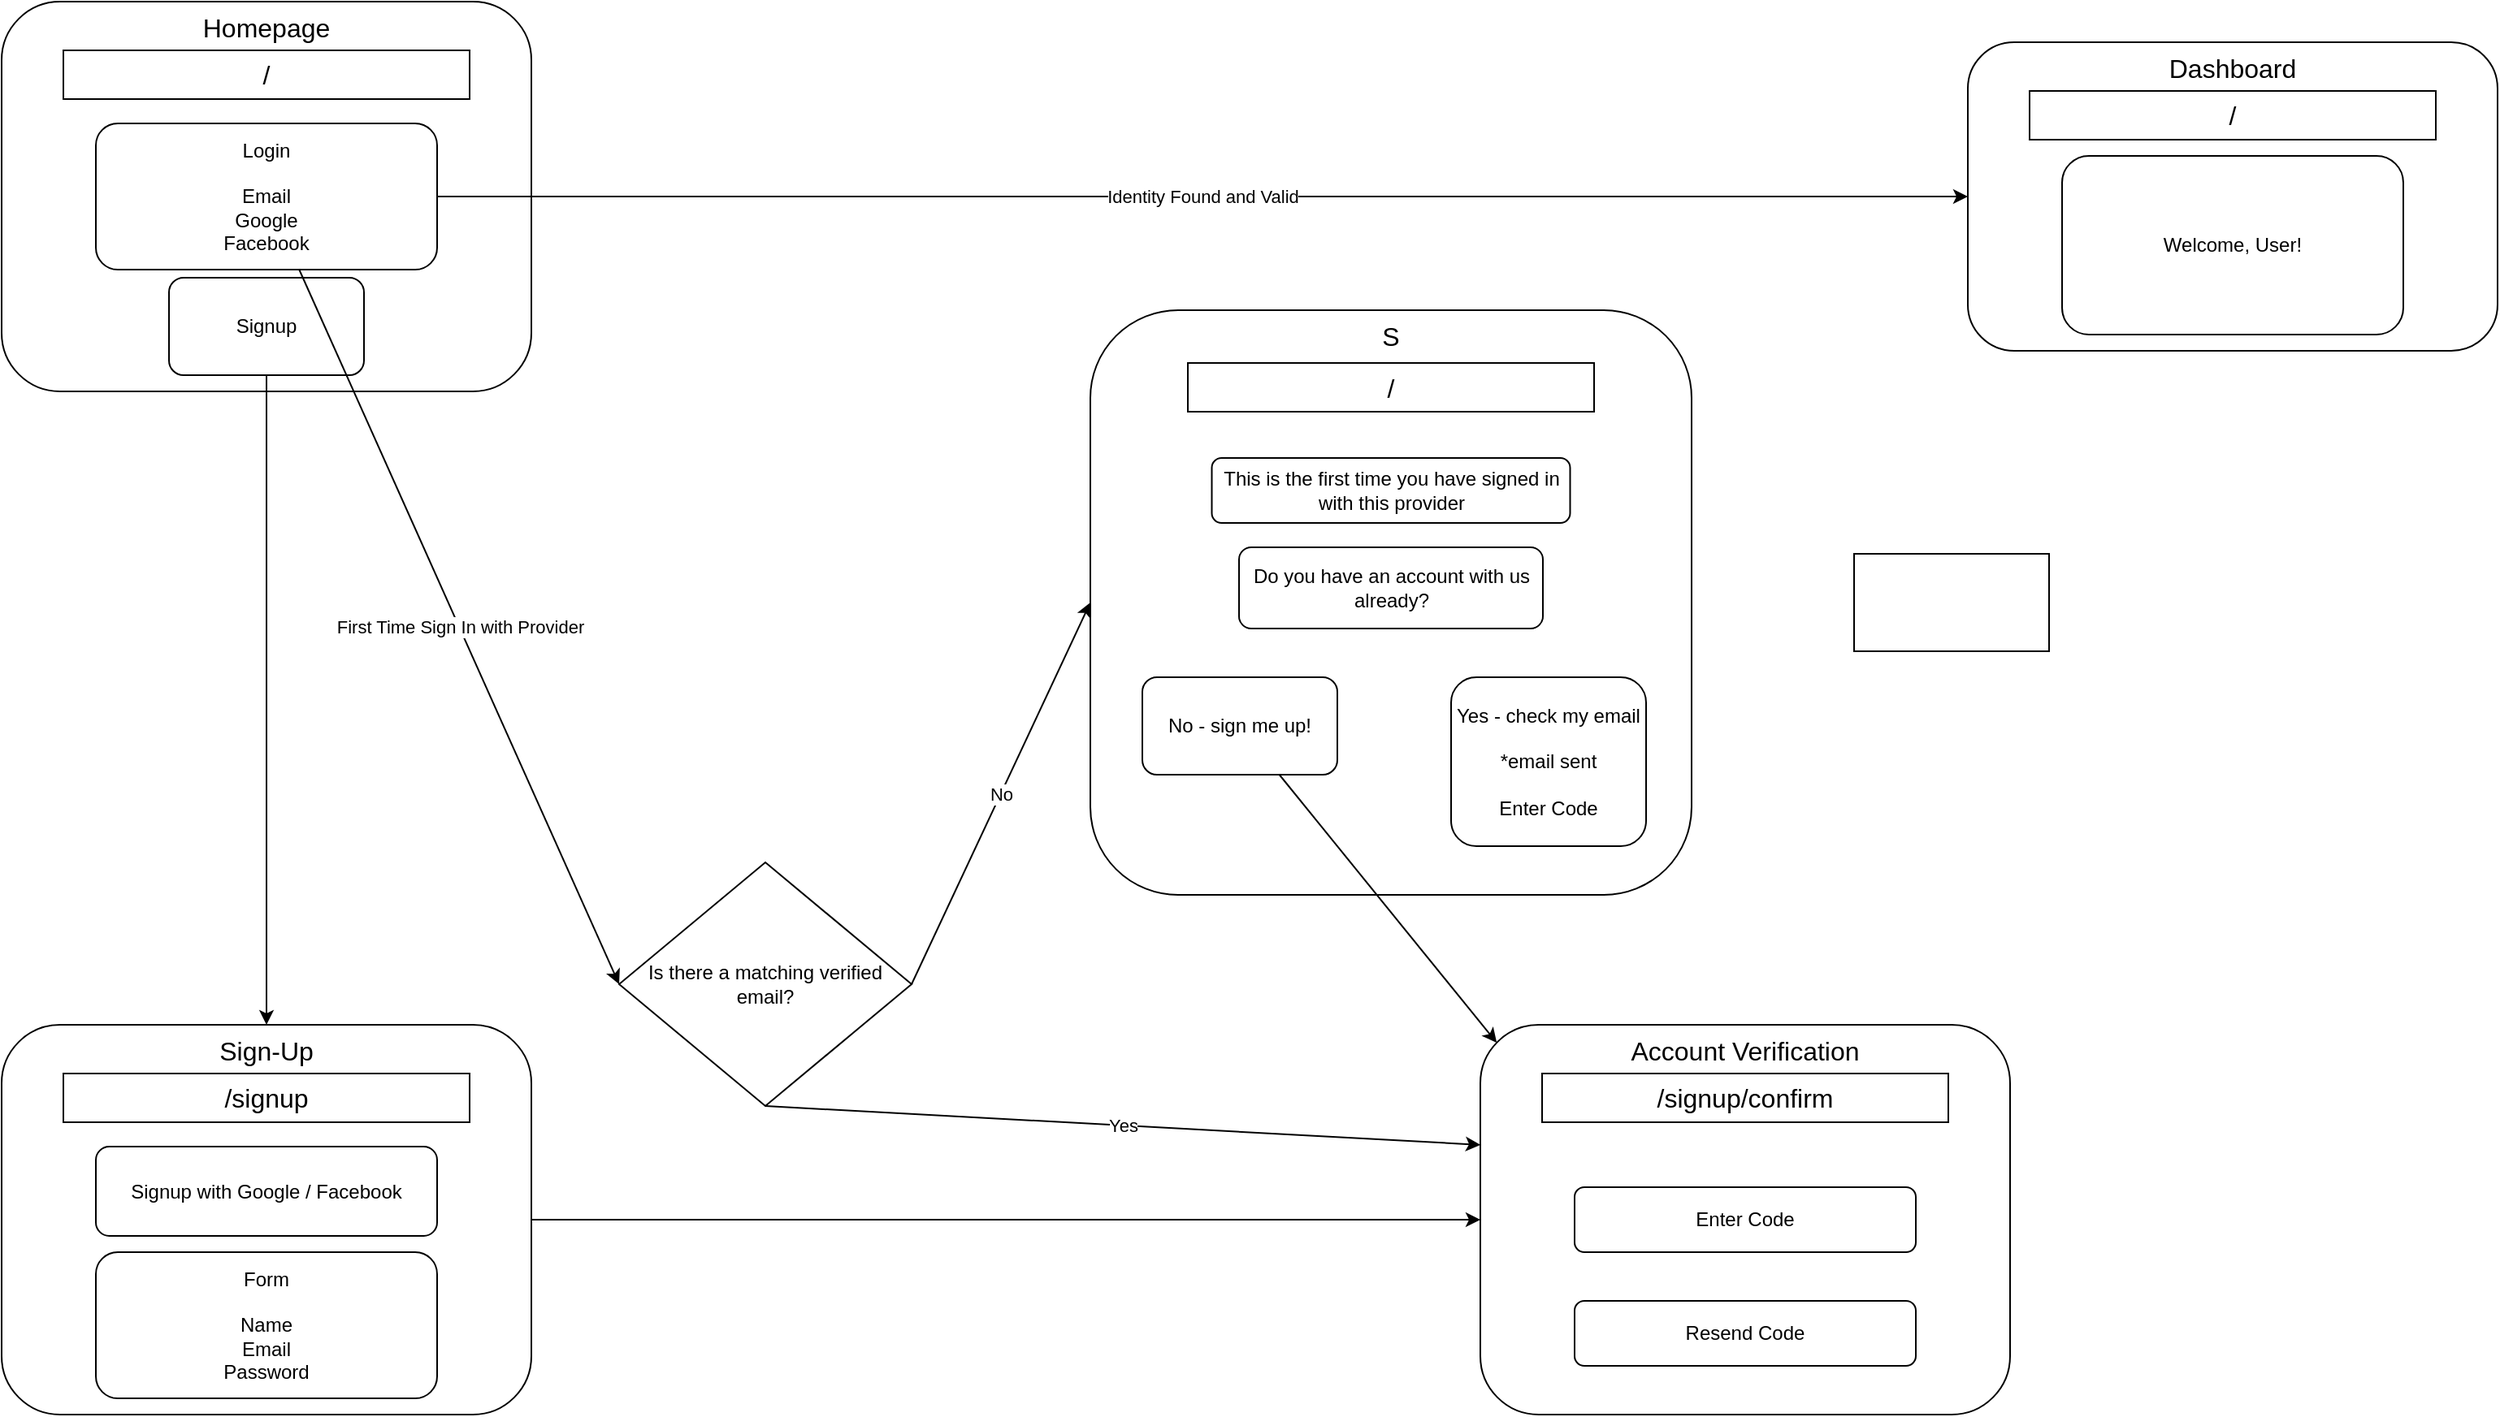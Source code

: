 <mxfile>
    <diagram id="qoqI1eCOlS6MK_xCDPAB" name="Auth Flow">
        <mxGraphModel dx="2597" dy="758" grid="1" gridSize="10" guides="1" tooltips="1" connect="1" arrows="1" fold="1" page="1" pageScale="1" pageWidth="827" pageHeight="1169" math="0" shadow="0">
            <root>
                <mxCell id="0"/>
                <mxCell id="1" parent="0"/>
                <mxCell id="7" value="" style="group" parent="1" vertex="1" connectable="0">
                    <mxGeometry x="40" y="160" width="326" height="240" as="geometry"/>
                </mxCell>
                <mxCell id="2" value="Homepage" style="rounded=1;whiteSpace=wrap;html=1;verticalAlign=top;fontSize=16;" parent="7" vertex="1">
                    <mxGeometry width="326" height="240" as="geometry"/>
                </mxCell>
                <mxCell id="3" value="/" style="rounded=0;whiteSpace=wrap;html=1;fontSize=16;" parent="7" vertex="1">
                    <mxGeometry x="38" y="30" width="250" height="30" as="geometry"/>
                </mxCell>
                <mxCell id="5" value="Login&lt;br&gt;&lt;br&gt;Email&lt;br&gt;Google&lt;br&gt;Facebook" style="rounded=1;whiteSpace=wrap;html=1;" parent="7" vertex="1">
                    <mxGeometry x="58" y="75" width="210" height="90" as="geometry"/>
                </mxCell>
                <mxCell id="6" value="Signup" style="rounded=1;whiteSpace=wrap;html=1;" parent="7" vertex="1">
                    <mxGeometry x="103" y="170" width="120" height="60" as="geometry"/>
                </mxCell>
                <mxCell id="8" value="" style="group" parent="1" vertex="1" connectable="0">
                    <mxGeometry x="40" y="790" width="326" height="240" as="geometry"/>
                </mxCell>
                <mxCell id="9" value="Sign-Up" style="rounded=1;whiteSpace=wrap;html=1;verticalAlign=top;fontSize=16;" parent="8" vertex="1">
                    <mxGeometry width="326" height="240" as="geometry"/>
                </mxCell>
                <mxCell id="10" value="/signup" style="rounded=0;whiteSpace=wrap;html=1;fontSize=16;" parent="8" vertex="1">
                    <mxGeometry x="38" y="30" width="250" height="30" as="geometry"/>
                </mxCell>
                <mxCell id="11" value="Form&lt;br&gt;&lt;br&gt;Name&lt;br&gt;Email&lt;br&gt;Password" style="rounded=1;whiteSpace=wrap;html=1;" parent="8" vertex="1">
                    <mxGeometry x="58" y="140" width="210" height="90" as="geometry"/>
                </mxCell>
                <mxCell id="13" value="Signup with Google / Facebook" style="rounded=1;whiteSpace=wrap;html=1;" parent="8" vertex="1">
                    <mxGeometry x="58" y="75" width="210" height="55" as="geometry"/>
                </mxCell>
                <mxCell id="19" value="Identity Found and Valid" style="endArrow=classic;html=1;exitX=1;exitY=0.5;exitDx=0;exitDy=0;" parent="1" source="5" target="15" edge="1">
                    <mxGeometry width="50" height="50" relative="1" as="geometry">
                        <mxPoint x="1210" y="550" as="sourcePoint"/>
                        <mxPoint x="1260" y="500" as="targetPoint"/>
                    </mxGeometry>
                </mxCell>
                <mxCell id="20" style="edgeStyle=none;html=1;entryX=0.5;entryY=0;entryDx=0;entryDy=0;" parent="1" source="6" target="9" edge="1">
                    <mxGeometry relative="1" as="geometry">
                        <mxPoint x="430" y="560" as="targetPoint"/>
                    </mxGeometry>
                </mxCell>
                <mxCell id="28" value="First Time Sign In with Provider" style="edgeStyle=none;html=1;entryX=0;entryY=0.5;entryDx=0;entryDy=0;" parent="1" source="5" target="29" edge="1">
                    <mxGeometry relative="1" as="geometry">
                        <mxPoint x="680" y="507.32" as="targetPoint"/>
                    </mxGeometry>
                </mxCell>
                <mxCell id="38" value="Yes" style="edgeStyle=none;html=1;entryX=0;entryY=0.308;entryDx=0;entryDy=0;entryPerimeter=0;exitX=0.5;exitY=1;exitDx=0;exitDy=0;" parent="1" source="29" target="31" edge="1">
                    <mxGeometry relative="1" as="geometry"/>
                </mxCell>
                <mxCell id="41" value="No" style="edgeStyle=none;html=1;entryX=0;entryY=0.5;entryDx=0;entryDy=0;exitX=1;exitY=0.5;exitDx=0;exitDy=0;" parent="1" source="29" target="42" edge="1">
                    <mxGeometry relative="1" as="geometry">
                        <mxPoint x="903" y="510" as="targetPoint"/>
                    </mxGeometry>
                </mxCell>
                <mxCell id="29" value="Is there a matching verified email?" style="rhombus;whiteSpace=wrap;html=1;" parent="1" vertex="1">
                    <mxGeometry x="420" y="690" width="180" height="150" as="geometry"/>
                </mxCell>
                <mxCell id="30" value="" style="group" parent="1" vertex="1" connectable="0">
                    <mxGeometry x="950" y="790" width="326" height="240" as="geometry"/>
                </mxCell>
                <mxCell id="31" value="Account Verification" style="rounded=1;whiteSpace=wrap;html=1;verticalAlign=top;fontSize=16;" parent="30" vertex="1">
                    <mxGeometry width="326" height="240" as="geometry"/>
                </mxCell>
                <mxCell id="32" value="/signup/confirm" style="rounded=0;whiteSpace=wrap;html=1;fontSize=16;" parent="30" vertex="1">
                    <mxGeometry x="38" y="30" width="250" height="30" as="geometry"/>
                </mxCell>
                <mxCell id="33" value="Enter Code" style="rounded=1;whiteSpace=wrap;html=1;" parent="30" vertex="1">
                    <mxGeometry x="58" y="100" width="210" height="40" as="geometry"/>
                </mxCell>
                <mxCell id="37" value="Resend Code" style="rounded=1;whiteSpace=wrap;html=1;" parent="30" vertex="1">
                    <mxGeometry x="58" y="170" width="210" height="40" as="geometry"/>
                </mxCell>
                <mxCell id="48" value="" style="group" parent="1" vertex="1" connectable="0">
                    <mxGeometry x="710" y="350" width="370" height="360" as="geometry"/>
                </mxCell>
                <mxCell id="42" value="S" style="rounded=1;whiteSpace=wrap;html=1;verticalAlign=top;fontSize=16;" parent="48" vertex="1">
                    <mxGeometry width="370" height="360" as="geometry"/>
                </mxCell>
                <mxCell id="43" value="Do you have an account with us already?" style="rounded=1;whiteSpace=wrap;html=1;" parent="48" vertex="1">
                    <mxGeometry x="91.5" y="146" width="187" height="50" as="geometry"/>
                </mxCell>
                <mxCell id="44" value="This is the first time you have signed in with this provider" style="rounded=1;whiteSpace=wrap;html=1;" parent="48" vertex="1">
                    <mxGeometry x="74.75" y="91" width="220.5" height="40" as="geometry"/>
                </mxCell>
                <mxCell id="45" value="No - sign me up!" style="rounded=1;whiteSpace=wrap;html=1;" parent="48" vertex="1">
                    <mxGeometry x="32" y="226" width="120" height="60" as="geometry"/>
                </mxCell>
                <mxCell id="46" value="Yes - check my email&lt;br&gt;&lt;br&gt;*email sent&lt;br&gt;&lt;br&gt;Enter Code" style="rounded=1;whiteSpace=wrap;html=1;" parent="48" vertex="1">
                    <mxGeometry x="222" y="226" width="120" height="104" as="geometry"/>
                </mxCell>
                <mxCell id="49" value="/" style="rounded=0;whiteSpace=wrap;html=1;fontSize=16;" parent="48" vertex="1">
                    <mxGeometry x="60" y="32.5" width="250" height="30" as="geometry"/>
                </mxCell>
                <mxCell id="50" style="edgeStyle=none;html=1;entryX=0;entryY=0.5;entryDx=0;entryDy=0;fontSize=16;" parent="1" source="9" target="31" edge="1">
                    <mxGeometry relative="1" as="geometry"/>
                </mxCell>
                <mxCell id="51" value="" style="group" parent="1" vertex="1" connectable="0">
                    <mxGeometry x="1250" y="185" width="326" height="190" as="geometry"/>
                </mxCell>
                <mxCell id="15" value="Dashboard" style="rounded=1;whiteSpace=wrap;html=1;verticalAlign=top;fontSize=16;" parent="51" vertex="1">
                    <mxGeometry width="326" height="190" as="geometry"/>
                </mxCell>
                <mxCell id="16" value="/" style="rounded=0;whiteSpace=wrap;html=1;fontSize=16;" parent="51" vertex="1">
                    <mxGeometry x="38" y="30" width="250" height="30" as="geometry"/>
                </mxCell>
                <mxCell id="17" value="Welcome, User!" style="rounded=1;whiteSpace=wrap;html=1;" parent="51" vertex="1">
                    <mxGeometry x="58" y="70" width="210" height="110" as="geometry"/>
                </mxCell>
                <mxCell id="52" style="edgeStyle=none;html=1;entryX=0.031;entryY=0.046;entryDx=0;entryDy=0;entryPerimeter=0;fontSize=16;" parent="1" source="45" target="31" edge="1">
                    <mxGeometry relative="1" as="geometry"/>
                </mxCell>
                <mxCell id="53" value="" style="whiteSpace=wrap;html=1;fontSize=16;" parent="1" vertex="1">
                    <mxGeometry x="1180" y="500" width="120" height="60" as="geometry"/>
                </mxCell>
            </root>
        </mxGraphModel>
    </diagram>
    <diagram id="tRBuwh92uuMMa_F9w5hG" name="Explore vs Edit">
        <mxGraphModel dx="2597" dy="758" grid="1" gridSize="10" guides="1" tooltips="1" connect="1" arrows="1" fold="1" page="1" pageScale="1" pageWidth="827" pageHeight="1169" math="0" shadow="0">
            <root>
                <mxCell id="apDGqtDS28z9uHJNvIbF-0"/>
                <mxCell id="apDGqtDS28z9uHJNvIbF-1" parent="apDGqtDS28z9uHJNvIbF-0"/>
                <mxCell id="apDGqtDS28z9uHJNvIbF-2" value="When navigating this app it should be in one of 2 states - edit or explore" style="rounded=0;whiteSpace=wrap;html=1;" vertex="1" parent="apDGqtDS28z9uHJNvIbF-1">
                    <mxGeometry x="40" y="40" width="600" height="80" as="geometry"/>
                </mxCell>
                <mxCell id="apDGqtDS28z9uHJNvIbF-3" value="Edit mode should provide ready access to the tools required to update own yard." style="rounded=0;whiteSpace=wrap;html=1;" vertex="1" parent="apDGqtDS28z9uHJNvIbF-1">
                    <mxGeometry x="40" y="160" width="340" height="290" as="geometry"/>
                </mxCell>
                <mxCell id="apDGqtDS28z9uHJNvIbF-4" value="Explore mode should enable a free flowing navigation to discover new artists.&lt;br&gt;&lt;br&gt;Tool bars need to disappear for maximum visual impact&amp;nbsp;" style="rounded=0;whiteSpace=wrap;html=1;" vertex="1" parent="apDGqtDS28z9uHJNvIbF-1">
                    <mxGeometry x="400" y="160" width="340" height="290" as="geometry"/>
                </mxCell>
            </root>
        </mxGraphModel>
    </diagram>
</mxfile>